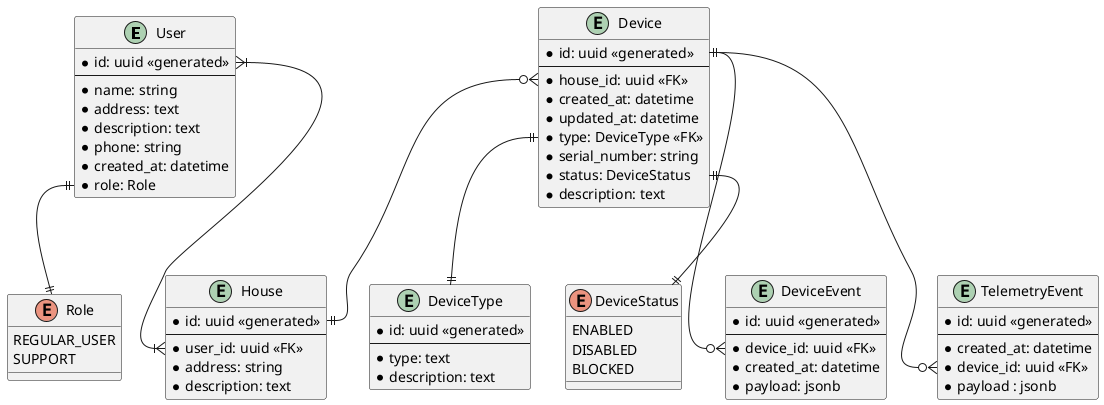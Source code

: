 @startuml ER-Diagram Smart Home

entity User {
    * id: uuid <<generated>>
    --
    * name: string
    * address: text
    * description: text
    * phone: string
    * created_at: datetime
    * role: Role
}

enum Role {
    REGULAR_USER
    SUPPORT
}

entity House {
    * id: uuid <<generated>>
    --
    * user_id: uuid <<FK>>
    * address: string
    * description: text
}


entity Device {
    * id: uuid <<generated>>
    --
    * house_id: uuid <<FK>>
    * created_at: datetime
    * updated_at: datetime
    * type: DeviceType <<FK>>
    * serial_number: string
    * status: DeviceStatus
    * description: text
}

entity DeviceType {
    * id: uuid <<generated>>
    --
    * type: text
    * description: text
}

enum DeviceStatus {
    ENABLED
    DISABLED
    BLOCKED
}

entity DeviceEvent {
    * id: uuid <<generated>>
    --
    * device_id: uuid <<FK>>
    * created_at: datetime
    * payload: jsonb
}

entity TelemetryEvent {
    * id: uuid <<generated>>
    --
    * created_at: datetime
    * device_id: uuid <<FK>>
    * payload : jsonb
}




User::id }|--|{ House::user_id
User::role ||--|| Role

Device::type ||--|| DeviceType
Device::status ||--|| DeviceStatus
Device::id ||--o{ DeviceEvent::device_id
Device::house_id }o--|| House::id
Device::id ||--o{ TelemetryEvent::device_id

@enduml